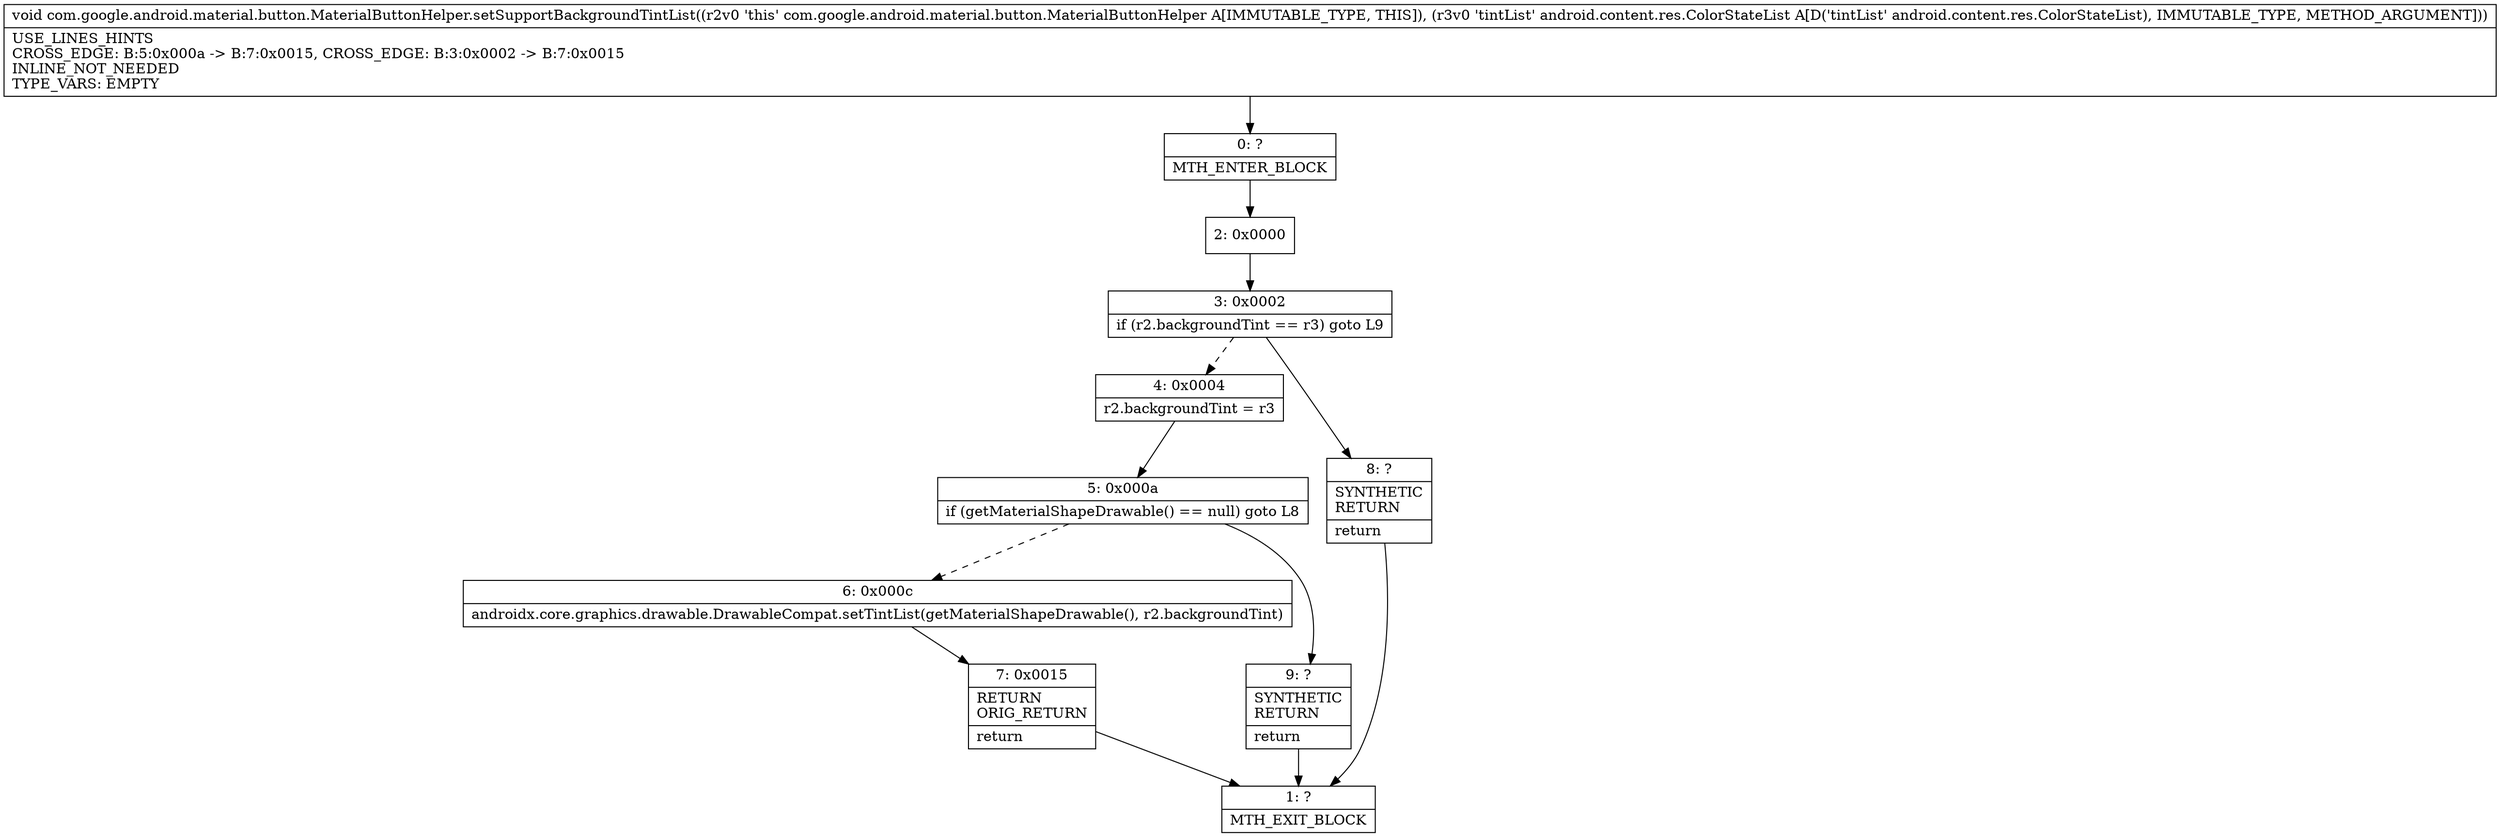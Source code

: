 digraph "CFG forcom.google.android.material.button.MaterialButtonHelper.setSupportBackgroundTintList(Landroid\/content\/res\/ColorStateList;)V" {
Node_0 [shape=record,label="{0\:\ ?|MTH_ENTER_BLOCK\l}"];
Node_2 [shape=record,label="{2\:\ 0x0000}"];
Node_3 [shape=record,label="{3\:\ 0x0002|if (r2.backgroundTint == r3) goto L9\l}"];
Node_4 [shape=record,label="{4\:\ 0x0004|r2.backgroundTint = r3\l}"];
Node_5 [shape=record,label="{5\:\ 0x000a|if (getMaterialShapeDrawable() == null) goto L8\l}"];
Node_6 [shape=record,label="{6\:\ 0x000c|androidx.core.graphics.drawable.DrawableCompat.setTintList(getMaterialShapeDrawable(), r2.backgroundTint)\l}"];
Node_7 [shape=record,label="{7\:\ 0x0015|RETURN\lORIG_RETURN\l|return\l}"];
Node_1 [shape=record,label="{1\:\ ?|MTH_EXIT_BLOCK\l}"];
Node_9 [shape=record,label="{9\:\ ?|SYNTHETIC\lRETURN\l|return\l}"];
Node_8 [shape=record,label="{8\:\ ?|SYNTHETIC\lRETURN\l|return\l}"];
MethodNode[shape=record,label="{void com.google.android.material.button.MaterialButtonHelper.setSupportBackgroundTintList((r2v0 'this' com.google.android.material.button.MaterialButtonHelper A[IMMUTABLE_TYPE, THIS]), (r3v0 'tintList' android.content.res.ColorStateList A[D('tintList' android.content.res.ColorStateList), IMMUTABLE_TYPE, METHOD_ARGUMENT]))  | USE_LINES_HINTS\lCROSS_EDGE: B:5:0x000a \-\> B:7:0x0015, CROSS_EDGE: B:3:0x0002 \-\> B:7:0x0015\lINLINE_NOT_NEEDED\lTYPE_VARS: EMPTY\l}"];
MethodNode -> Node_0;Node_0 -> Node_2;
Node_2 -> Node_3;
Node_3 -> Node_4[style=dashed];
Node_3 -> Node_8;
Node_4 -> Node_5;
Node_5 -> Node_6[style=dashed];
Node_5 -> Node_9;
Node_6 -> Node_7;
Node_7 -> Node_1;
Node_9 -> Node_1;
Node_8 -> Node_1;
}

